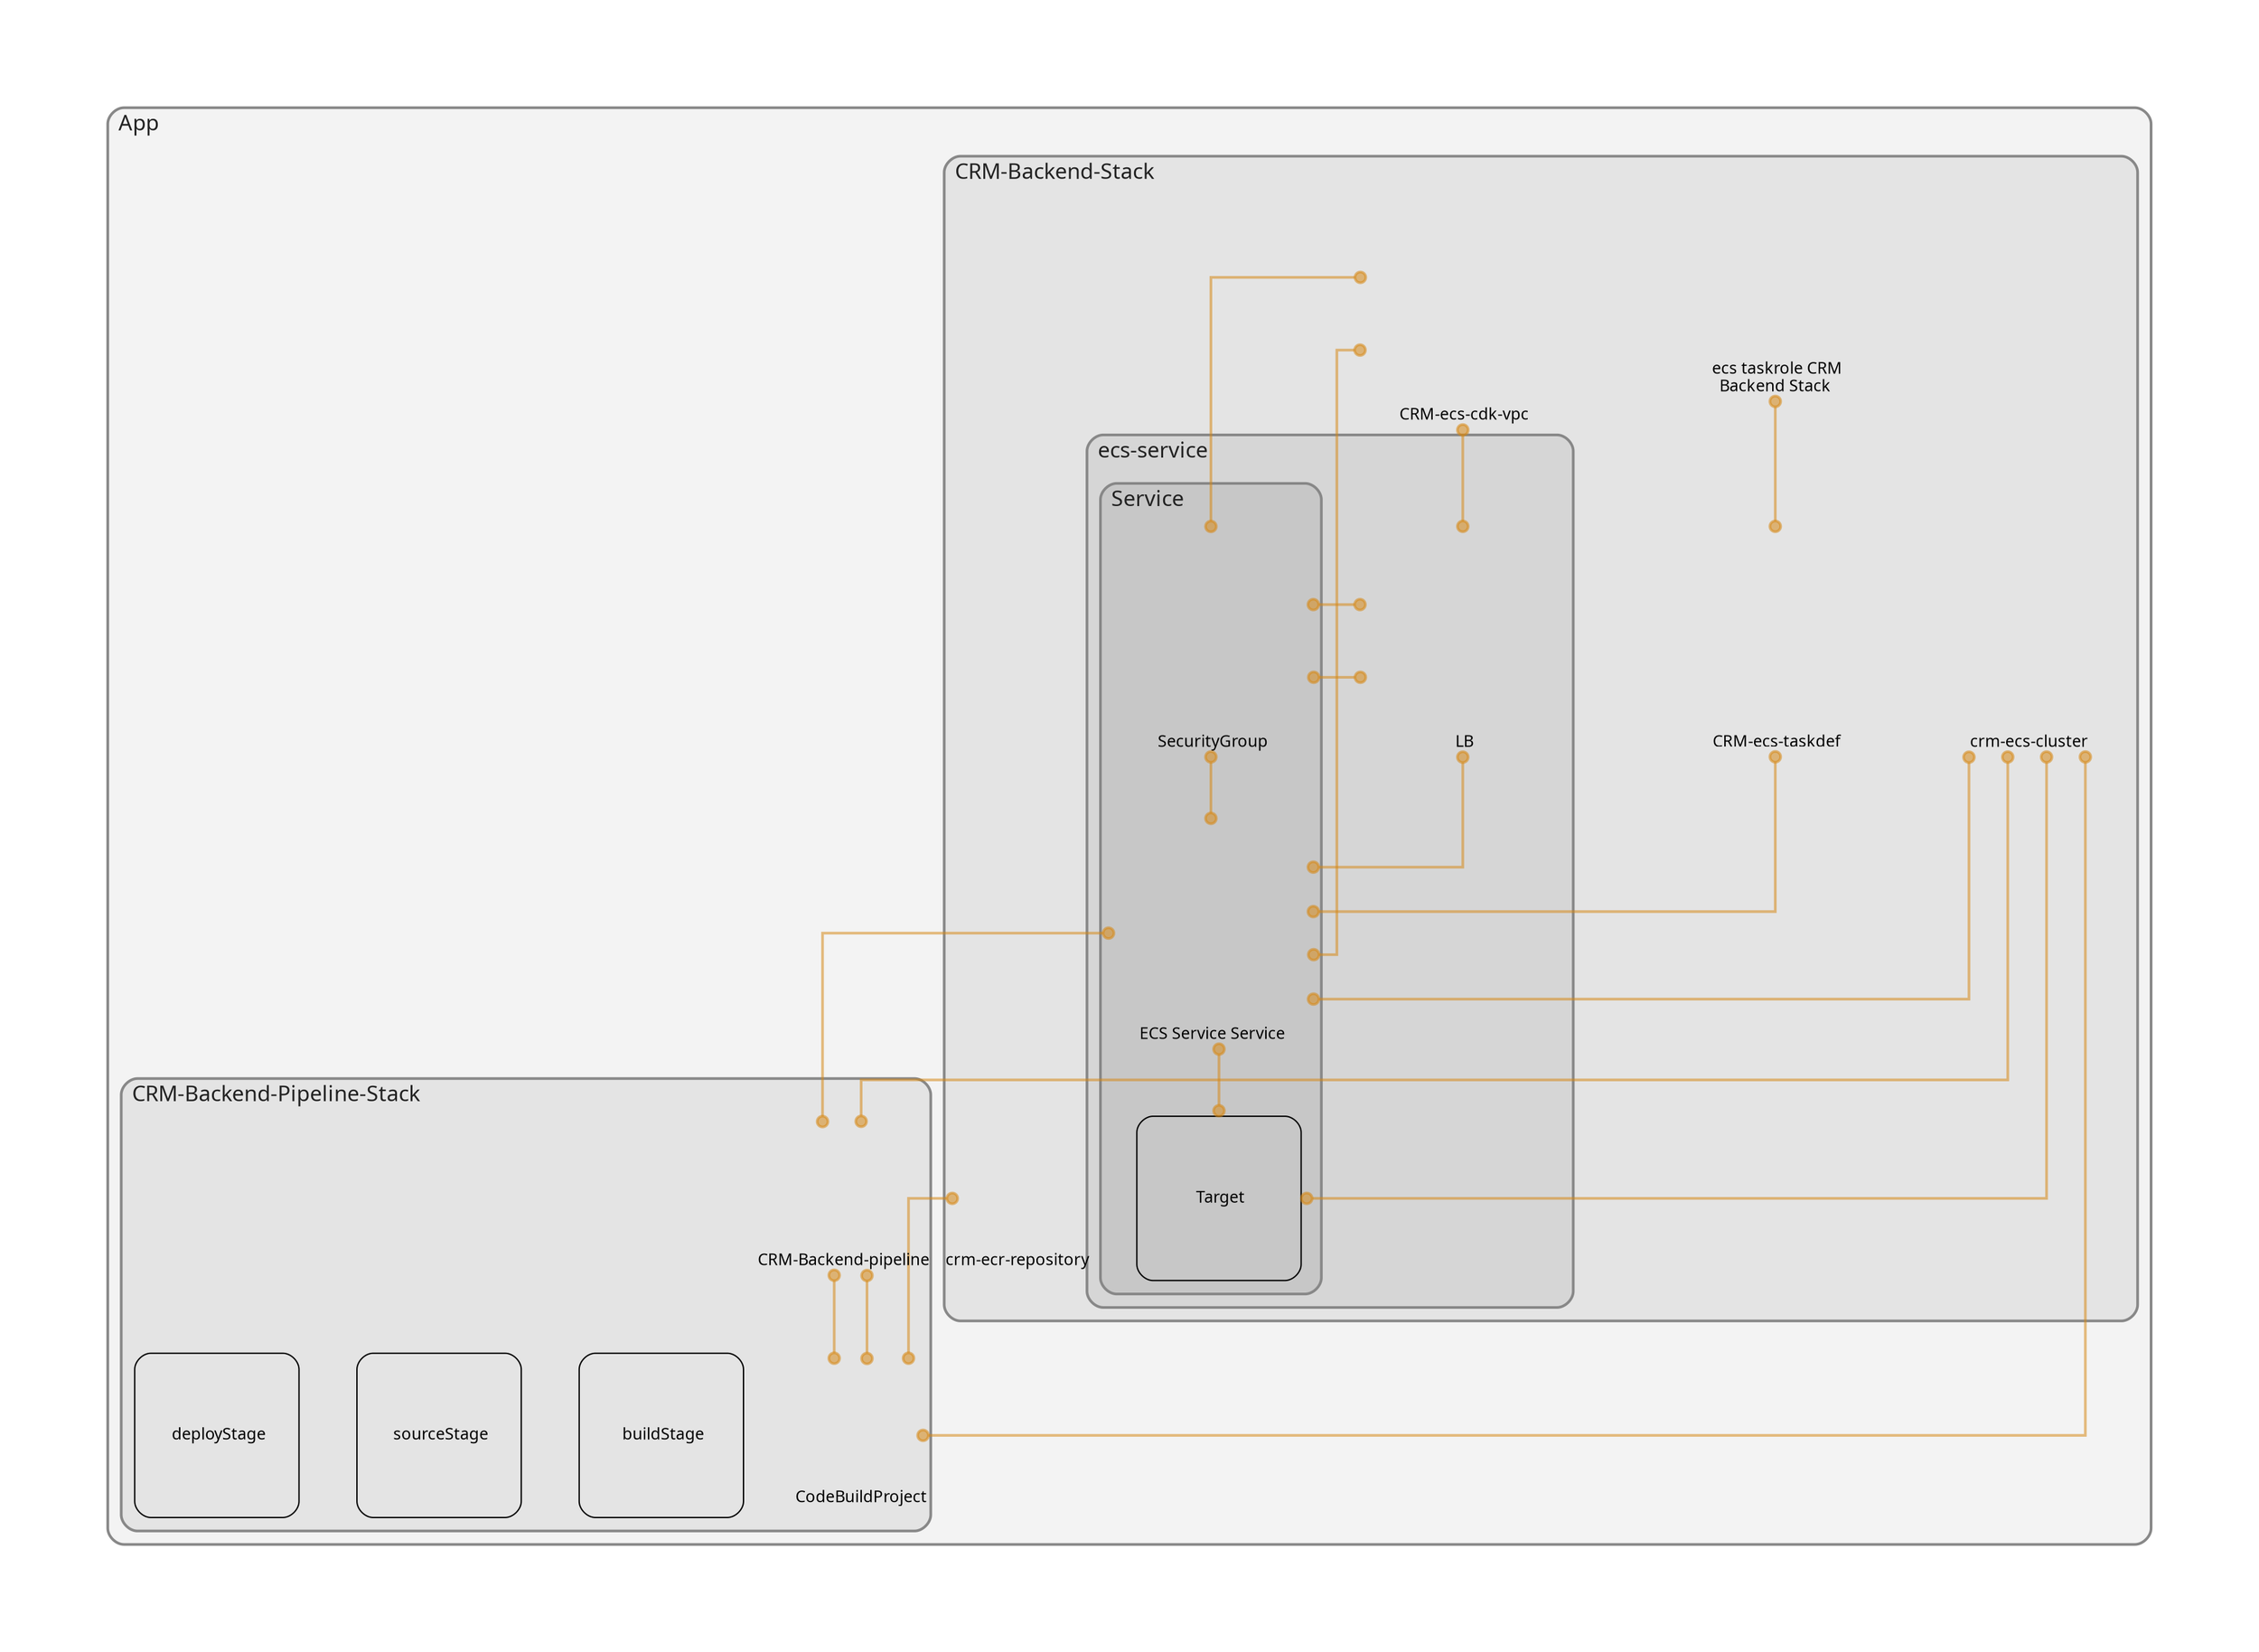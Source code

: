 digraph "Diagram" {
  splines = "ortho";
  pad = "1.0";
  nodesep = "0.60";
  ranksep = "0.75";
  fontname = "Sans-Serif";
  fontsize = "15";
  dpi = "200";
  rankdir = "BT";
  compound = "true";
  fontcolor = "#222222";
  edge [
    color = "#D5871488",
    penwidth = 2,
    arrowhead = "dot",
    arrowtail = "dot",
  ];
  node [
    shape = "box",
    style = "rounded",
    fixedsize = true,
    width = 1.7,
    height = 1.7,
    labelloc = "c",
    imagescale = true,
    fontname = "Sans-Serif",
    fontsize = 8,
    margin = 8,
  ];
  subgraph "App" {
    subgraph "cluster-SubGraph.App" {
      graph [
        label = "App",
        labelloc = "b",
        labeljust = "l",
        margin = "10",
        fontsize = "16",
        penwidth = "2",
        pencolor = "#888888",
        style = "filled,rounded",
        fillcolor = "#f3f3f3",
      ];
      subgraph "cluster-SubGraph.CRM-Backend-Stack" {
        graph [
          label = "CRM-Backend-Stack",
          labelloc = "b",
          labeljust = "l",
          margin = "10",
          fontsize = "16",
          penwidth = "2",
          pencolor = "#888888",
          style = "filled,rounded",
          fillcolor = "#e4e4e4",
        ];
        "CRM-Backend-Stack/crm-ecr-repository" [
          label = " crm-ecr-repository",
          fontsize = 12,
          image = "/usr/local/lib/node_modules/cdk-dia/icons/aws/Service/Arch_Compute/64/Arch_Amazon-Elastic-Container-Registry_64@5x.png",
          imagescale = "true",
          imagepos = "tc",
          penwidth = "0",
          shape = "node",
          fixedsize = "true",
          labelloc = "b",
          width = 1.2,
          height = 1.466,
        ];
        "CRM-Backend-Stack/CRM-ecs-cdk-vpc" [
          label = " CRM-ecs-cdk-vpc",
          fontsize = 12,
          image = "/usr/local/lib/node_modules/cdk-dia/icons/aws/Service/Arch_Networking-Content/64/Arch_Amazon-Virtual-Private-Cloud_64@5x.png",
          imagescale = "true",
          imagepos = "tc",
          penwidth = "0",
          shape = "node",
          fixedsize = "true",
          labelloc = "b",
          width = 2,
          height = 2.266,
        ];
        "CRM-Backend-Stack/crm-ecs-cluster" [
          label = " crm-ecs-cluster",
          fontsize = 12,
          image = "/usr/local/lib/node_modules/cdk-dia/icons/aws/Service/Arch_Compute/64/Arch_Amazon-Elastic-Container-Service_64@5x.png",
          imagescale = "true",
          imagepos = "tc",
          penwidth = "0",
          shape = "node",
          fixedsize = "true",
          labelloc = "b",
          width = 2,
          height = 2.266,
        ];
        "CRM-Backend-Stack/ecs-taskrole-CRM-Backend-Stack" [
          label = " ecs taskrole CRM\nBackend Stack",
          fontsize = 12,
          image = "/usr/local/lib/node_modules/cdk-dia/icons/aws/Service/Arch_Security-Identity-Compliance/64/Arch_AWS-Identity-and-Access-Management_64@5x.png",
          imagescale = "true",
          imagepos = "tc",
          penwidth = "0",
          shape = "node",
          fixedsize = "true",
          labelloc = "b",
          width = 1.2,
          height = 1.682,
        ];
        "CRM-Backend-Stack/CRM-ecs-taskdef" [
          label = " CRM-ecs-taskdef",
          fontsize = 12,
          image = "/usr/local/lib/node_modules/cdk-dia/icons/aws/Resource/Res_Containers/Res_48_Dark/Res_Amazon-Elastic-Container-Service_Task_48_Dark_gen.png",
          imagescale = "true",
          imagepos = "tc",
          penwidth = "0",
          shape = "node",
          fixedsize = "true",
          labelloc = "b",
          width = 2,
          height = 2.266,
        ];
        subgraph "cluster-SubGraph.ecs-service" {
          graph [
            label = "ecs-service",
            labelloc = "b",
            labeljust = "l",
            margin = "10",
            fontsize = "16",
            penwidth = "2",
            pencolor = "#888888",
            style = "filled,rounded",
            fillcolor = "#d6d6d6",
          ];
          "CRM-Backend-Stack/ecs-service/LB" [
            label = " LB",
            fontsize = 12,
            image = "/usr/local/lib/node_modules/cdk-dia/icons/aws/Service/Arch_Networking-Content/64/Arch_Elastic-Load-Balancing_64@5x.png",
            imagescale = "true",
            imagepos = "tc",
            penwidth = "0",
            shape = "node",
            fixedsize = "true",
            labelloc = "b",
            width = 2,
            height = 2.266,
          ];
          subgraph "cluster-SubGraph.Service" {
            graph [
              label = "Service",
              labelloc = "b",
              labeljust = "l",
              margin = "10",
              fontsize = "16",
              penwidth = "2",
              pencolor = "#888888",
              style = "filled,rounded",
              fillcolor = "#c7c7c7",
            ];
            "CRM-Backend-Stack/ecs-service/Service/Service" [
              label = " ECS Service Service",
              fontsize = 12,
              image = "/usr/local/lib/node_modules/cdk-dia/icons/aws/Resource/Res_Containers/Res_48_Dark/Res_Amazon-Elastic-Container-Service_Service_48_Dark_gen.png",
              imagescale = "true",
              imagepos = "tc",
              penwidth = "0",
              shape = "node",
              fixedsize = "true",
              labelloc = "b",
              width = 2,
              height = 2.266,
            ];
            "CRM-Backend-Stack/ecs-service/Service/SecurityGroup" [
              label = " SecurityGroup",
              fontsize = 12,
              image = "/usr/local/lib/node_modules/cdk-dia/icons/aws/security_group.png",
              imagescale = "true",
              imagepos = "tc",
              penwidth = "0",
              shape = "node",
              fixedsize = "true",
              labelloc = "b",
              width = 2,
              height = 2.266,
            ];
            "CRM-Backend-Stack/ecs-service/Service/TaskCount/Target" [
              label = " Target",
              fontsize = 12,
            ];
          }
        }
      }
      subgraph "cluster-SubGraph.CRM-Backend-Pipeline-Stack" {
        graph [
          label = "CRM-Backend-Pipeline-Stack",
          labelloc = "b",
          labeljust = "l",
          margin = "10",
          fontsize = "16",
          penwidth = "2",
          pencolor = "#888888",
          style = "filled,rounded",
          fillcolor = "#e4e4e4",
        ];
        "CRM-Backend-Pipeline-Stack/CodeBuildProject" [
          label = " CodeBuildProject",
          fontsize = 12,
          image = "/usr/local/lib/node_modules/cdk-dia/icons/aws/Service/Arch_Developer- Tools/64/Arch_Amazon-CodeBuild_64@5x.png",
          imagescale = "true",
          imagepos = "tc",
          penwidth = "0",
          shape = "node",
          fixedsize = "true",
          labelloc = "b",
          width = 1.2,
          height = 1.466,
        ];
        "CRM-Backend-Pipeline-Stack/buildStage" [
          label = " buildStage",
          fontsize = 12,
        ];
        "CRM-Backend-Pipeline-Stack/sourceStage" [
          label = " sourceStage",
          fontsize = 12,
        ];
        "CRM-Backend-Pipeline-Stack/deployStage" [
          label = " deployStage",
          fontsize = 12,
        ];
        "CRM-Backend-Pipeline-Stack/CRM-Backend-pipeline" [
          label = " CRM-Backend-pipeline",
          fontsize = 12,
          image = "/usr/local/lib/node_modules/cdk-dia/icons/aws/Service/Arch_Developer- Tools/64/Arch_AWS-CodePipeline_64@5x.png",
          imagescale = "true",
          imagepos = "tc",
          penwidth = "0",
          shape = "node",
          fixedsize = "true",
          labelloc = "b",
          width = 1.2,
          height = 1.466,
        ];
      }
    }
  }
  "CRM-Backend-Stack/CRM-ecs-taskdef" -> "CRM-Backend-Stack/ecs-taskrole-CRM-Backend-Stack" [
    dir = "both",
  ];
  "CRM-Backend-Stack/ecs-service/LB" -> "CRM-Backend-Stack/CRM-ecs-cdk-vpc" [
    dir = "both",
  ];
  "CRM-Backend-Stack/ecs-service/LB" -> "CRM-Backend-Stack/ecs-service/Service/SecurityGroup" [
    dir = "both",
  ];
  "CRM-Backend-Stack/ecs-service/Service/Service" -> "CRM-Backend-Stack/CRM-ecs-cdk-vpc" [
    dir = "both",
  ];
  "CRM-Backend-Stack/ecs-service/Service/Service" -> "CRM-Backend-Stack/crm-ecs-cluster" [
    dir = "both",
  ];
  "CRM-Backend-Stack/ecs-service/Service/Service" -> "CRM-Backend-Stack/CRM-ecs-taskdef" [
    dir = "both",
  ];
  "CRM-Backend-Stack/ecs-service/Service/Service" -> "CRM-Backend-Stack/ecs-service/LB" [
    dir = "both",
  ];
  "CRM-Backend-Stack/ecs-service/Service/Service" -> "CRM-Backend-Stack/ecs-service/Service/SecurityGroup" [
    dir = "both",
  ];
  "CRM-Backend-Stack/ecs-service/Service/SecurityGroup" -> "CRM-Backend-Stack/CRM-ecs-cdk-vpc" [
    dir = "both",
  ];
  "CRM-Backend-Stack/ecs-service/Service/SecurityGroup" -> "CRM-Backend-Stack/ecs-service/LB" [
    dir = "both",
  ];
  "CRM-Backend-Stack/ecs-service/Service/TaskCount/Target" -> "CRM-Backend-Stack/ecs-service/Service/Service" [
    dir = "both",
  ];
  "CRM-Backend-Stack/ecs-service/Service/TaskCount/Target" -> "CRM-Backend-Stack/crm-ecs-cluster" [
    dir = "both",
  ];
  "CRM-Backend-Pipeline-Stack/CodeBuildProject" -> "CRM-Backend-Stack/crm-ecr-repository" [
    dir = "both",
  ];
  "CRM-Backend-Pipeline-Stack/CodeBuildProject" -> "CRM-Backend-Stack/crm-ecs-cluster" [
    dir = "both",
  ];
  "CRM-Backend-Pipeline-Stack/CodeBuildProject" -> "CRM-Backend-Pipeline-Stack/CRM-Backend-pipeline" [
    dir = "both",
  ];
  "CRM-Backend-Pipeline-Stack/CRM-Backend-pipeline" -> "CRM-Backend-Stack/ecs-service/Service/Service" [
    dir = "both",
  ];
  "CRM-Backend-Pipeline-Stack/CRM-Backend-pipeline" -> "CRM-Backend-Stack/crm-ecs-cluster" [
    dir = "both",
  ];
  "CRM-Backend-Pipeline-Stack/CRM-Backend-pipeline" -> "CRM-Backend-Pipeline-Stack/CodeBuildProject" [
    dir = "both",
  ];
}